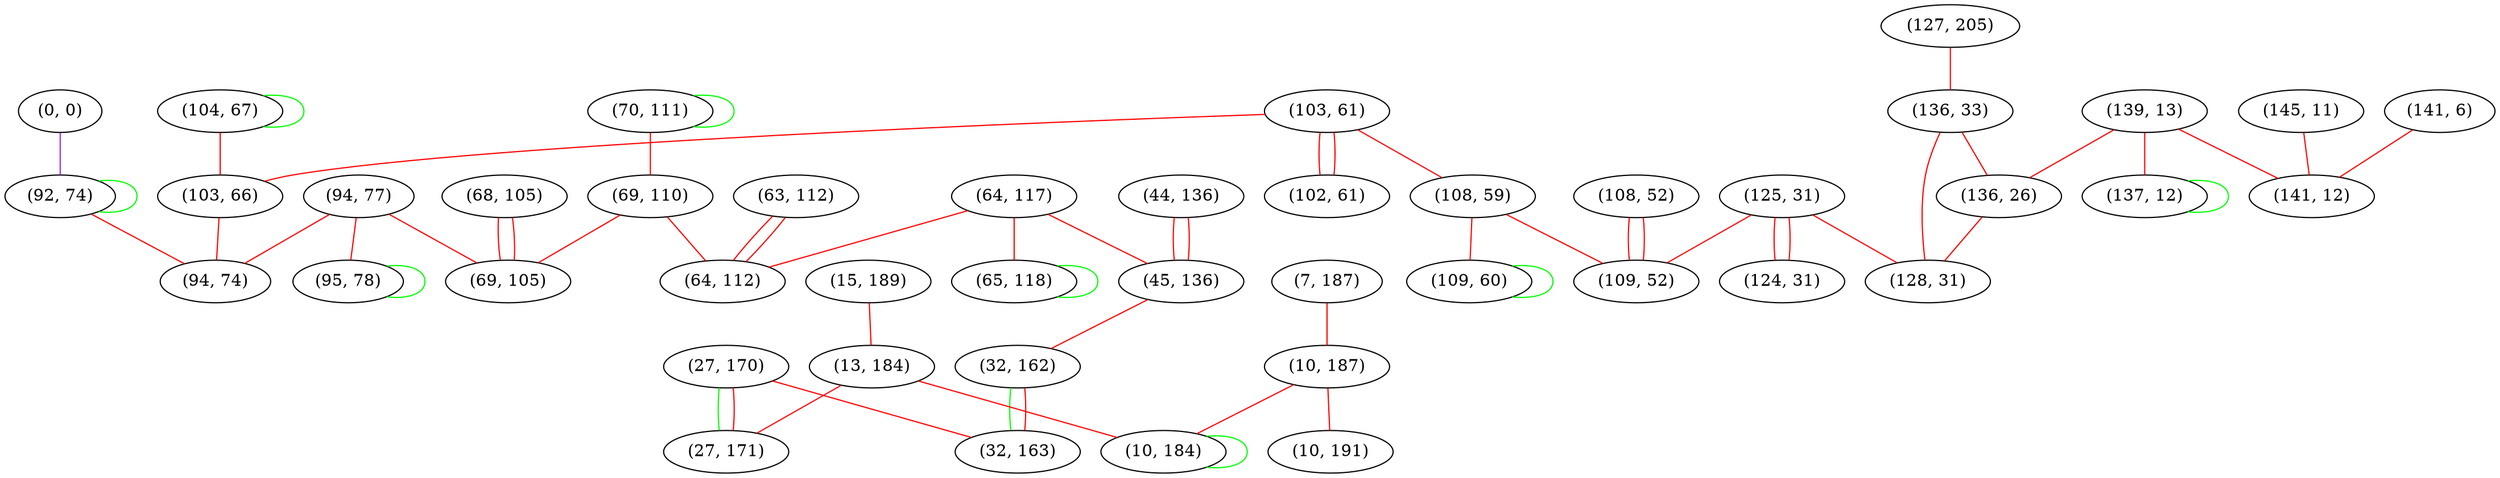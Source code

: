 graph "" {
"(104, 67)";
"(64, 117)";
"(125, 31)";
"(27, 170)";
"(68, 105)";
"(103, 61)";
"(70, 111)";
"(94, 77)";
"(44, 136)";
"(124, 31)";
"(102, 61)";
"(7, 187)";
"(145, 11)";
"(15, 189)";
"(141, 6)";
"(45, 136)";
"(32, 162)";
"(103, 66)";
"(139, 13)";
"(0, 0)";
"(65, 118)";
"(127, 205)";
"(108, 59)";
"(136, 33)";
"(92, 74)";
"(141, 12)";
"(69, 110)";
"(94, 74)";
"(10, 187)";
"(32, 163)";
"(136, 26)";
"(10, 191)";
"(69, 105)";
"(108, 52)";
"(13, 184)";
"(95, 78)";
"(63, 112)";
"(109, 60)";
"(10, 184)";
"(64, 112)";
"(27, 171)";
"(128, 31)";
"(109, 52)";
"(137, 12)";
"(104, 67)" -- "(104, 67)"  [color=green, key=0, weight=2];
"(104, 67)" -- "(103, 66)"  [color=red, key=0, weight=1];
"(64, 117)" -- "(64, 112)"  [color=red, key=0, weight=1];
"(64, 117)" -- "(65, 118)"  [color=red, key=0, weight=1];
"(64, 117)" -- "(45, 136)"  [color=red, key=0, weight=1];
"(125, 31)" -- "(109, 52)"  [color=red, key=0, weight=1];
"(125, 31)" -- "(124, 31)"  [color=red, key=0, weight=1];
"(125, 31)" -- "(124, 31)"  [color=red, key=1, weight=1];
"(125, 31)" -- "(128, 31)"  [color=red, key=0, weight=1];
"(27, 170)" -- "(32, 163)"  [color=red, key=0, weight=1];
"(27, 170)" -- "(27, 171)"  [color=green, key=0, weight=2];
"(27, 170)" -- "(27, 171)"  [color=red, key=1, weight=1];
"(68, 105)" -- "(69, 105)"  [color=red, key=0, weight=1];
"(68, 105)" -- "(69, 105)"  [color=red, key=1, weight=1];
"(103, 61)" -- "(108, 59)"  [color=red, key=0, weight=1];
"(103, 61)" -- "(102, 61)"  [color=red, key=0, weight=1];
"(103, 61)" -- "(102, 61)"  [color=red, key=1, weight=1];
"(103, 61)" -- "(103, 66)"  [color=red, key=0, weight=1];
"(70, 111)" -- "(69, 110)"  [color=red, key=0, weight=1];
"(70, 111)" -- "(70, 111)"  [color=green, key=0, weight=2];
"(94, 77)" -- "(69, 105)"  [color=red, key=0, weight=1];
"(94, 77)" -- "(95, 78)"  [color=red, key=0, weight=1];
"(94, 77)" -- "(94, 74)"  [color=red, key=0, weight=1];
"(44, 136)" -- "(45, 136)"  [color=red, key=0, weight=1];
"(44, 136)" -- "(45, 136)"  [color=red, key=1, weight=1];
"(7, 187)" -- "(10, 187)"  [color=red, key=0, weight=1];
"(145, 11)" -- "(141, 12)"  [color=red, key=0, weight=1];
"(15, 189)" -- "(13, 184)"  [color=red, key=0, weight=1];
"(141, 6)" -- "(141, 12)"  [color=red, key=0, weight=1];
"(45, 136)" -- "(32, 162)"  [color=red, key=0, weight=1];
"(32, 162)" -- "(32, 163)"  [color=green, key=0, weight=2];
"(32, 162)" -- "(32, 163)"  [color=red, key=1, weight=1];
"(103, 66)" -- "(94, 74)"  [color=red, key=0, weight=1];
"(139, 13)" -- "(141, 12)"  [color=red, key=0, weight=1];
"(139, 13)" -- "(136, 26)"  [color=red, key=0, weight=1];
"(139, 13)" -- "(137, 12)"  [color=red, key=0, weight=1];
"(0, 0)" -- "(92, 74)"  [color=purple, key=0, weight=4];
"(65, 118)" -- "(65, 118)"  [color=green, key=0, weight=2];
"(127, 205)" -- "(136, 33)"  [color=red, key=0, weight=1];
"(108, 59)" -- "(109, 60)"  [color=red, key=0, weight=1];
"(108, 59)" -- "(109, 52)"  [color=red, key=0, weight=1];
"(136, 33)" -- "(136, 26)"  [color=red, key=0, weight=1];
"(136, 33)" -- "(128, 31)"  [color=red, key=0, weight=1];
"(92, 74)" -- "(92, 74)"  [color=green, key=0, weight=2];
"(92, 74)" -- "(94, 74)"  [color=red, key=0, weight=1];
"(69, 110)" -- "(69, 105)"  [color=red, key=0, weight=1];
"(69, 110)" -- "(64, 112)"  [color=red, key=0, weight=1];
"(10, 187)" -- "(10, 191)"  [color=red, key=0, weight=1];
"(10, 187)" -- "(10, 184)"  [color=red, key=0, weight=1];
"(136, 26)" -- "(128, 31)"  [color=red, key=0, weight=1];
"(108, 52)" -- "(109, 52)"  [color=red, key=0, weight=1];
"(108, 52)" -- "(109, 52)"  [color=red, key=1, weight=1];
"(13, 184)" -- "(10, 184)"  [color=red, key=0, weight=1];
"(13, 184)" -- "(27, 171)"  [color=red, key=0, weight=1];
"(95, 78)" -- "(95, 78)"  [color=green, key=0, weight=2];
"(63, 112)" -- "(64, 112)"  [color=red, key=0, weight=1];
"(63, 112)" -- "(64, 112)"  [color=red, key=1, weight=1];
"(109, 60)" -- "(109, 60)"  [color=green, key=0, weight=2];
"(10, 184)" -- "(10, 184)"  [color=green, key=0, weight=2];
"(137, 12)" -- "(137, 12)"  [color=green, key=0, weight=2];
}
